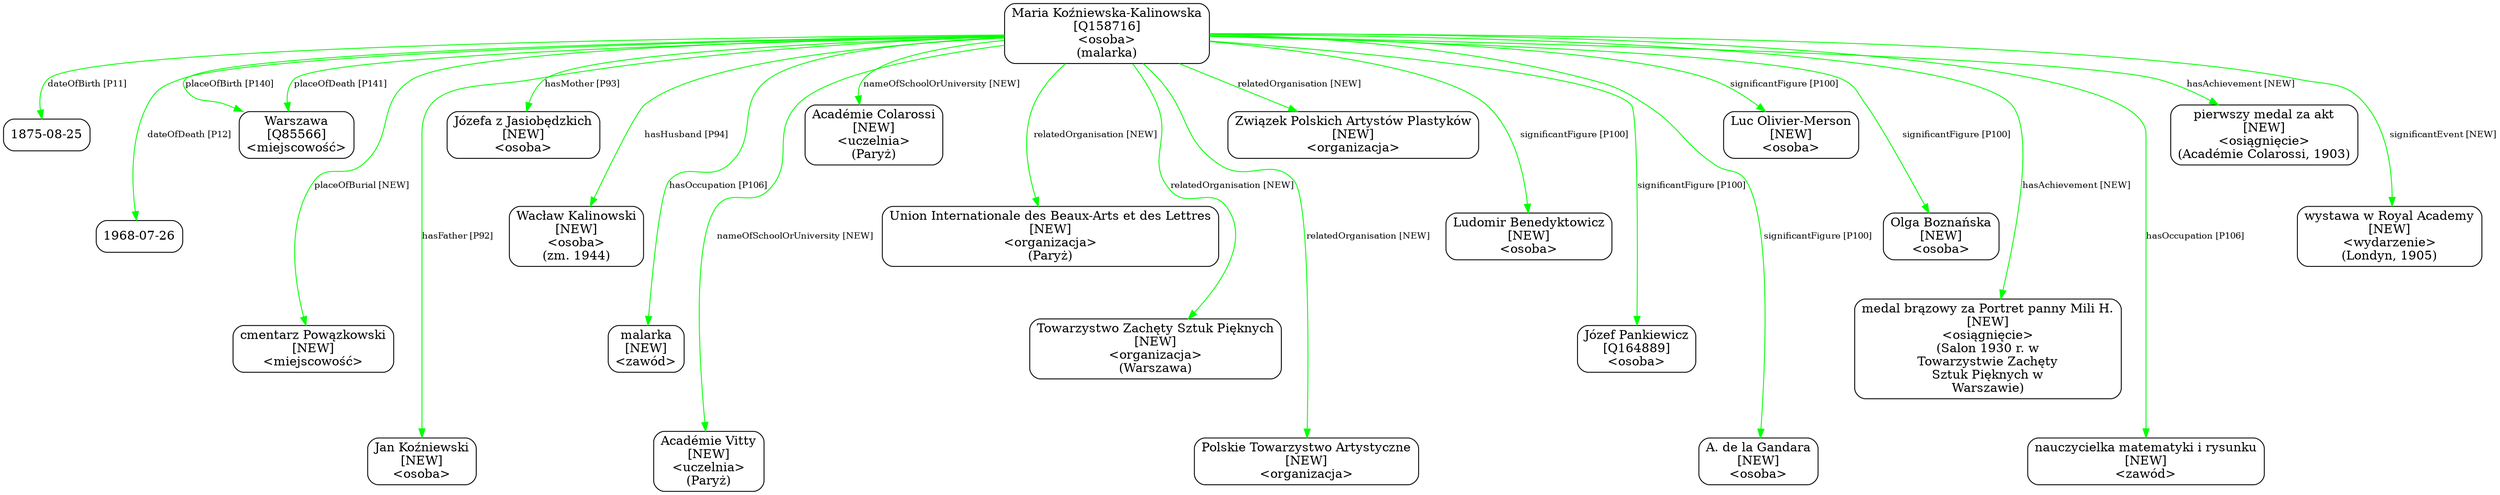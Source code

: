 digraph {
	node [shape=box,
		style=rounded
	];
	edge [fontsize=10];
	"Maria Koźniewska-Kalinowska
[Q158716]
<osoba>
(malarka)"	[color=black,
		label="Maria Koźniewska-Kalinowska
[Q158716]
<osoba>
(malarka)"];
	"Maria Koźniewska-Kalinowska
[Q158716]
<osoba>
(malarka)" -> "1875-08-25"	[color=green,
		label="dateOfBirth [P11]",
		minlen=1];
	"Maria Koźniewska-Kalinowska
[Q158716]
<osoba>
(malarka)" -> "1968-07-26"	[color=green,
		label="dateOfDeath [P12]",
		minlen=2];
	"Maria Koźniewska-Kalinowska
[Q158716]
<osoba>
(malarka)" -> "Warszawa
[Q85566]
<miejscowość>"	[color=green,
		label="placeOfBirth [P140]"];
	"Maria Koźniewska-Kalinowska
[Q158716]
<osoba>
(malarka)" -> "Warszawa
[Q85566]
<miejscowość>"	[color=green,
		label="placeOfDeath [P141]"];
	"Maria Koźniewska-Kalinowska
[Q158716]
<osoba>
(malarka)" -> "cmentarz Powązkowski
[NEW]
<miejscowość>"	[color=green,
		label="placeOfBurial [NEW]",
		minlen=3];
	"Maria Koźniewska-Kalinowska
[Q158716]
<osoba>
(malarka)" -> "Jan Koźniewski
[NEW]
<osoba>"	[color=green,
		label="hasFather [P92]",
		minlen=4];
	"Maria Koźniewska-Kalinowska
[Q158716]
<osoba>
(malarka)" -> "Józefa z Jasiobędzkich
[NEW]
<osoba>"	[color=green,
		label="hasMother [P93]",
		minlen=1];
	"Maria Koźniewska-Kalinowska
[Q158716]
<osoba>
(malarka)" -> "Wacław Kalinowski
[NEW]
<osoba>
(zm. 1944)"	[color=green,
		label="hasHusband [P94]",
		minlen=2];
	"Maria Koźniewska-Kalinowska
[Q158716]
<osoba>
(malarka)" -> "malarka
[NEW]
<zawód>"	[color=green,
		label="hasOccupation [P106]",
		minlen=3];
	"Maria Koźniewska-Kalinowska
[Q158716]
<osoba>
(malarka)" -> "Académie Vitty
[NEW]
<uczelnia>
(Paryż)"	[color=green,
		label="nameOfSchoolOrUniversity [NEW]",
		minlen=4];
	"Maria Koźniewska-Kalinowska
[Q158716]
<osoba>
(malarka)" -> "Académie Colarossi
[NEW]
<uczelnia>
(Paryż)"	[color=green,
		label="nameOfSchoolOrUniversity [NEW]",
		minlen=1];
	"Maria Koźniewska-Kalinowska
[Q158716]
<osoba>
(malarka)" -> "Union Internationale des Beaux-Arts et des Lettres
[NEW]
<organizacja>
(Paryż)"	[color=green,
		label="relatedOrganisation [NEW]",
		minlen=2];
	"Maria Koźniewska-Kalinowska
[Q158716]
<osoba>
(malarka)" -> "Towarzystwo Zachęty Sztuk Pięknych
[NEW]
<organizacja>
(Warszawa)"	[color=green,
		label="relatedOrganisation [NEW]",
		minlen=3];
	"Maria Koźniewska-Kalinowska
[Q158716]
<osoba>
(malarka)" -> "Polskie Towarzystwo Artystyczne
[NEW]
<organizacja>"	[color=green,
		label="relatedOrganisation [NEW]",
		minlen=4];
	"Maria Koźniewska-Kalinowska
[Q158716]
<osoba>
(malarka)" -> "Związek Polskich Artystów Plastyków
[NEW]
<organizacja>"	[color=green,
		label="relatedOrganisation [NEW]",
		minlen=1];
	"Maria Koźniewska-Kalinowska
[Q158716]
<osoba>
(malarka)" -> "Ludomir Benedyktowicz
[NEW]
<osoba>"	[color=green,
		label="significantFigure [P100]",
		minlen=2];
	"Maria Koźniewska-Kalinowska
[Q158716]
<osoba>
(malarka)" -> "Józef Pankiewicz
[Q164889]
<osoba>"	[color=green,
		label="significantFigure [P100]",
		minlen=3];
	"Maria Koźniewska-Kalinowska
[Q158716]
<osoba>
(malarka)" -> "A. de la Gandara
[NEW]
<osoba>"	[color=green,
		label="significantFigure [P100]",
		minlen=4];
	"Maria Koźniewska-Kalinowska
[Q158716]
<osoba>
(malarka)" -> "Luc Olivier-Merson
[NEW]
<osoba>"	[color=green,
		label="significantFigure [P100]",
		minlen=1];
	"Maria Koźniewska-Kalinowska
[Q158716]
<osoba>
(malarka)" -> "Olga Boznańska
[NEW]
<osoba>"	[color=green,
		label="significantFigure [P100]",
		minlen=2];
	"Maria Koźniewska-Kalinowska
[Q158716]
<osoba>
(malarka)" -> "medal brązowy za Portret panny Mili H.
[NEW]
<osiągnięcie>
(Salon 1930 r. w
Towarzystwie Zachęty
Sztuk Pięknych w
Warszawie)"	[color=green,
		label="hasAchievement [NEW]",
		minlen=3];
	"Maria Koźniewska-Kalinowska
[Q158716]
<osoba>
(malarka)" -> "nauczycielka matematyki i rysunku
[NEW]
<zawód>"	[color=green,
		label="hasOccupation [P106]",
		minlen=4];
	"Maria Koźniewska-Kalinowska
[Q158716]
<osoba>
(malarka)" -> "pierwszy medal za akt
[NEW]
<osiągnięcie>
(Académie Colarossi, 1903)"	[color=green,
		label="hasAchievement [NEW]",
		minlen=1];
	"Maria Koźniewska-Kalinowska
[Q158716]
<osoba>
(malarka)" -> "wystawa w Royal Academy
[NEW]
<wydarzenie>
(Londyn, 1905)"	[color=green,
		label="significantEvent [NEW]",
		minlen=2];
}
